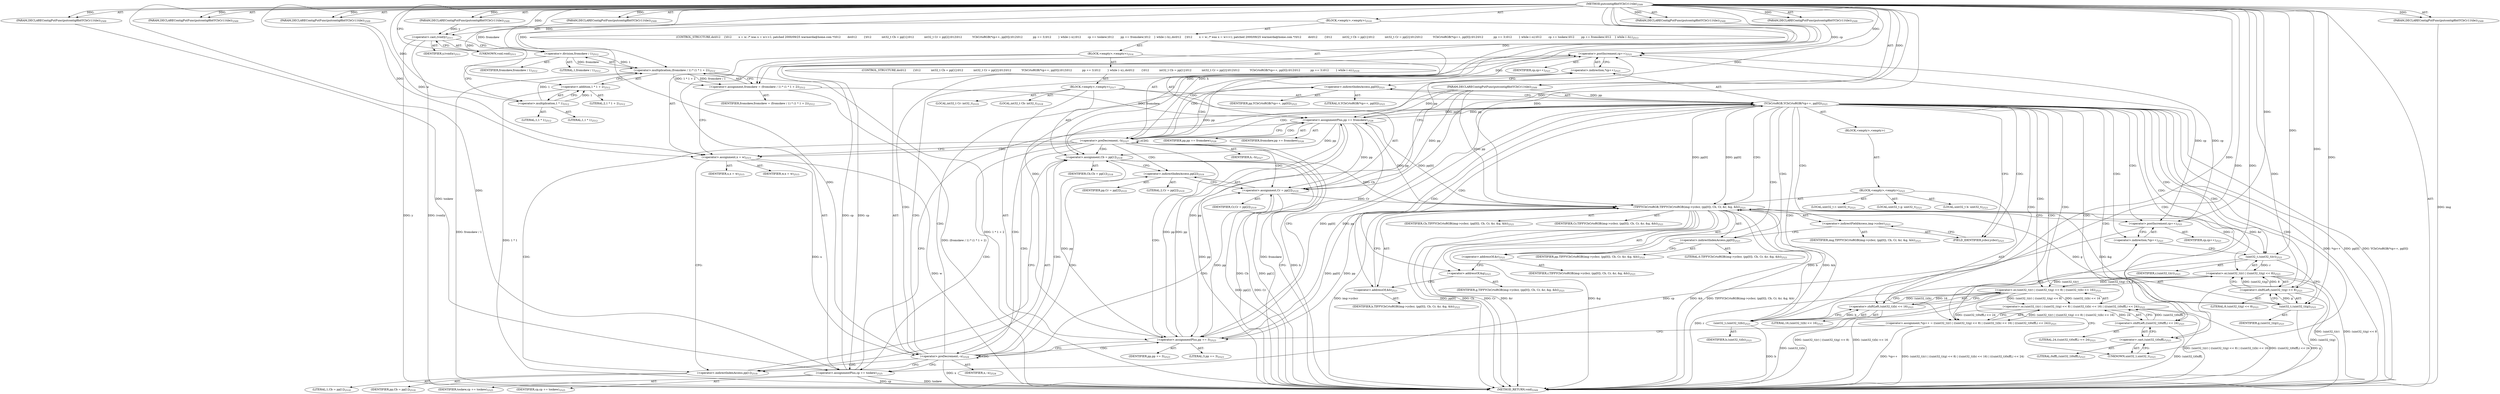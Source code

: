digraph "putcontig8bitYCbCr11tile" {  
"59763" [label = <(METHOD,putcontig8bitYCbCr11tile)<SUB>2509</SUB>> ]
"59764" [label = <(PARAM,DECLAREContigPutFunc(putcontig8bitYCbCr11tile))<SUB>2509</SUB>> ]
"59765" [label = <(PARAM,DECLAREContigPutFunc(putcontig8bitYCbCr11tile))<SUB>2509</SUB>> ]
"59766" [label = <(PARAM,DECLAREContigPutFunc(putcontig8bitYCbCr11tile))<SUB>2509</SUB>> ]
"59767" [label = <(PARAM,DECLAREContigPutFunc(putcontig8bitYCbCr11tile))<SUB>2509</SUB>> ]
"59768" [label = <(PARAM,DECLAREContigPutFunc(putcontig8bitYCbCr11tile))<SUB>2509</SUB>> ]
"59769" [label = <(PARAM,DECLAREContigPutFunc(putcontig8bitYCbCr11tile))<SUB>2509</SUB>> ]
"59770" [label = <(PARAM,DECLAREContigPutFunc(putcontig8bitYCbCr11tile))<SUB>2509</SUB>> ]
"59771" [label = <(PARAM,DECLAREContigPutFunc(putcontig8bitYCbCr11tile))<SUB>2509</SUB>> ]
"59772" [label = <(PARAM,DECLAREContigPutFunc(putcontig8bitYCbCr11tile))<SUB>2509</SUB>> ]
"59773" [label = <(BLOCK,&lt;empty&gt;,&lt;empty&gt;)<SUB>2510</SUB>> ]
"59774" [label = <(&lt;operator&gt;.cast,(void)y)<SUB>2511</SUB>> ]
"59775" [label = <(UNKNOWN,void,void)<SUB>2511</SUB>> ]
"59776" [label = <(IDENTIFIER,y,(void)y)<SUB>2511</SUB>> ]
"59777" [label = <(&lt;operator&gt;.assignment,fromskew = (fromskew / 1) * (1 * 1 + 2))<SUB>2512</SUB>> ]
"59778" [label = <(IDENTIFIER,fromskew,fromskew = (fromskew / 1) * (1 * 1 + 2))<SUB>2512</SUB>> ]
"59779" [label = <(&lt;operator&gt;.multiplication,(fromskew / 1) * (1 * 1 + 2))<SUB>2512</SUB>> ]
"59780" [label = <(&lt;operator&gt;.division,fromskew / 1)<SUB>2512</SUB>> ]
"59781" [label = <(IDENTIFIER,fromskew,fromskew / 1)<SUB>2512</SUB>> ]
"59782" [label = <(LITERAL,1,fromskew / 1)<SUB>2512</SUB>> ]
"59783" [label = <(&lt;operator&gt;.addition,1 * 1 + 2)<SUB>2512</SUB>> ]
"59784" [label = <(&lt;operator&gt;.multiplication,1 * 1)<SUB>2512</SUB>> ]
"59785" [label = <(LITERAL,1,1 * 1)<SUB>2512</SUB>> ]
"59786" [label = <(LITERAL,1,1 * 1)<SUB>2512</SUB>> ]
"59787" [label = <(LITERAL,2,1 * 1 + 2)<SUB>2512</SUB>> ]
"59788" [label = <(CONTROL_STRUCTURE,do\012    {\012        x = w; /* was x = w&gt;&gt;1; patched 2000/09/25 warmerda@home.com */\012        do\012        {\012            int32_t Cb = pp[1];\012            int32_t Cr = pp[2];\012\012            YCbCrtoRGB(*cp++, pp[0]);\012\012            pp += 3;\012        } while (--x);\012        cp += toskew;\012        pp += fromskew;\012    } while (--h);,do\012    {\012        x = w; /* was x = w&gt;&gt;1; patched 2000/09/25 warmerda@home.com */\012        do\012        {\012            int32_t Cb = pp[1];\012            int32_t Cr = pp[2];\012\012            YCbCrtoRGB(*cp++, pp[0]);\012\012            pp += 3;\012        } while (--x);\012        cp += toskew;\012        pp += fromskew;\012    } while (--h);)<SUB>2513</SUB>> ]
"59789" [label = <(BLOCK,&lt;empty&gt;,&lt;empty&gt;)<SUB>2514</SUB>> ]
"59790" [label = <(&lt;operator&gt;.assignment,x = w)<SUB>2515</SUB>> ]
"59791" [label = <(IDENTIFIER,x,x = w)<SUB>2515</SUB>> ]
"59792" [label = <(IDENTIFIER,w,x = w)<SUB>2515</SUB>> ]
"59793" [label = <(CONTROL_STRUCTURE,do\012        {\012            int32_t Cb = pp[1];\012            int32_t Cr = pp[2];\012\012            YCbCrtoRGB(*cp++, pp[0]);\012\012            pp += 3;\012        } while (--x);,do\012        {\012            int32_t Cb = pp[1];\012            int32_t Cr = pp[2];\012\012            YCbCrtoRGB(*cp++, pp[0]);\012\012            pp += 3;\012        } while (--x);)<SUB>2516</SUB>> ]
"59794" [label = <(BLOCK,&lt;empty&gt;,&lt;empty&gt;)<SUB>2517</SUB>> ]
"59795" [label = <(LOCAL,int32_t Cb: int32_t)<SUB>2518</SUB>> ]
"59796" [label = <(&lt;operator&gt;.assignment,Cb = pp[1])<SUB>2518</SUB>> ]
"59797" [label = <(IDENTIFIER,Cb,Cb = pp[1])<SUB>2518</SUB>> ]
"59798" [label = <(&lt;operator&gt;.indirectIndexAccess,pp[1])<SUB>2518</SUB>> ]
"59799" [label = <(IDENTIFIER,pp,Cb = pp[1])<SUB>2518</SUB>> ]
"59800" [label = <(LITERAL,1,Cb = pp[1])<SUB>2518</SUB>> ]
"59801" [label = <(LOCAL,int32_t Cr: int32_t)<SUB>2519</SUB>> ]
"59802" [label = <(&lt;operator&gt;.assignment,Cr = pp[2])<SUB>2519</SUB>> ]
"59803" [label = <(IDENTIFIER,Cr,Cr = pp[2])<SUB>2519</SUB>> ]
"59804" [label = <(&lt;operator&gt;.indirectIndexAccess,pp[2])<SUB>2519</SUB>> ]
"59805" [label = <(IDENTIFIER,pp,Cr = pp[2])<SUB>2519</SUB>> ]
"59806" [label = <(LITERAL,2,Cr = pp[2])<SUB>2519</SUB>> ]
"59807" [label = <(YCbCrtoRGB,YCbCrtoRGB(*cp++, pp[0]))<SUB>2521</SUB>> ]
"59808" [label = <(&lt;operator&gt;.indirection,*cp++)<SUB>2521</SUB>> ]
"59809" [label = <(&lt;operator&gt;.postIncrement,cp++)<SUB>2521</SUB>> ]
"59810" [label = <(IDENTIFIER,cp,cp++)<SUB>2521</SUB>> ]
"59811" [label = <(&lt;operator&gt;.indirectIndexAccess,pp[0])<SUB>2521</SUB>> ]
"59812" [label = <(IDENTIFIER,pp,YCbCrtoRGB(*cp++, pp[0]))<SUB>2521</SUB>> ]
"59813" [label = <(LITERAL,0,YCbCrtoRGB(*cp++, pp[0]))<SUB>2521</SUB>> ]
"59814" [label = <(BLOCK,&lt;empty&gt;,&lt;empty&gt;)> ]
"59815" [label = <(BLOCK,&lt;empty&gt;,&lt;empty&gt;)<SUB>2521</SUB>> ]
"59816" [label = <(LOCAL,uint32_t r: uint32_t)<SUB>2521</SUB>> ]
"59817" [label = <(LOCAL,uint32_t g: uint32_t)<SUB>2521</SUB>> ]
"59818" [label = <(LOCAL,uint32_t b: uint32_t)<SUB>2521</SUB>> ]
"59819" [label = <(TIFFYCbCrtoRGB,TIFFYCbCrtoRGB(img-&gt;ycbcr, (pp[0]), Cb, Cr, &amp;r, &amp;g, &amp;b))<SUB>2521</SUB>> ]
"59820" [label = <(&lt;operator&gt;.indirectFieldAccess,img-&gt;ycbcr)<SUB>2521</SUB>> ]
"59821" [label = <(IDENTIFIER,img,TIFFYCbCrtoRGB(img-&gt;ycbcr, (pp[0]), Cb, Cr, &amp;r, &amp;g, &amp;b))<SUB>2521</SUB>> ]
"59822" [label = <(FIELD_IDENTIFIER,ycbcr,ycbcr)<SUB>2521</SUB>> ]
"59823" [label = <(&lt;operator&gt;.indirectIndexAccess,pp[0])<SUB>2521</SUB>> ]
"59824" [label = <(IDENTIFIER,pp,TIFFYCbCrtoRGB(img-&gt;ycbcr, (pp[0]), Cb, Cr, &amp;r, &amp;g, &amp;b))<SUB>2521</SUB>> ]
"59825" [label = <(LITERAL,0,TIFFYCbCrtoRGB(img-&gt;ycbcr, (pp[0]), Cb, Cr, &amp;r, &amp;g, &amp;b))<SUB>2521</SUB>> ]
"59826" [label = <(IDENTIFIER,Cb,TIFFYCbCrtoRGB(img-&gt;ycbcr, (pp[0]), Cb, Cr, &amp;r, &amp;g, &amp;b))<SUB>2521</SUB>> ]
"59827" [label = <(IDENTIFIER,Cr,TIFFYCbCrtoRGB(img-&gt;ycbcr, (pp[0]), Cb, Cr, &amp;r, &amp;g, &amp;b))<SUB>2521</SUB>> ]
"59828" [label = <(&lt;operator&gt;.addressOf,&amp;r)<SUB>2521</SUB>> ]
"59829" [label = <(IDENTIFIER,r,TIFFYCbCrtoRGB(img-&gt;ycbcr, (pp[0]), Cb, Cr, &amp;r, &amp;g, &amp;b))<SUB>2521</SUB>> ]
"59830" [label = <(&lt;operator&gt;.addressOf,&amp;g)<SUB>2521</SUB>> ]
"59831" [label = <(IDENTIFIER,g,TIFFYCbCrtoRGB(img-&gt;ycbcr, (pp[0]), Cb, Cr, &amp;r, &amp;g, &amp;b))<SUB>2521</SUB>> ]
"59832" [label = <(&lt;operator&gt;.addressOf,&amp;b)<SUB>2521</SUB>> ]
"59833" [label = <(IDENTIFIER,b,TIFFYCbCrtoRGB(img-&gt;ycbcr, (pp[0]), Cb, Cr, &amp;r, &amp;g, &amp;b))<SUB>2521</SUB>> ]
"59834" [label = <(&lt;operator&gt;.assignment,*cp++ = ((uint32_t)(r) | ((uint32_t)(g) &lt;&lt; 8) | ((uint32_t)(b) &lt;&lt; 16) | (((uint32_t)0xffL) &lt;&lt; 24)))<SUB>2521</SUB>> ]
"59835" [label = <(&lt;operator&gt;.indirection,*cp++)<SUB>2521</SUB>> ]
"59836" [label = <(&lt;operator&gt;.postIncrement,cp++)<SUB>2521</SUB>> ]
"59837" [label = <(IDENTIFIER,cp,cp++)<SUB>2521</SUB>> ]
"59838" [label = <(&lt;operator&gt;.or,(uint32_t)(r) | ((uint32_t)(g) &lt;&lt; 8) | ((uint32_t)(b) &lt;&lt; 16) | (((uint32_t)0xffL) &lt;&lt; 24))<SUB>2521</SUB>> ]
"59839" [label = <(&lt;operator&gt;.or,(uint32_t)(r) | ((uint32_t)(g) &lt;&lt; 8) | ((uint32_t)(b) &lt;&lt; 16))<SUB>2521</SUB>> ]
"59840" [label = <(&lt;operator&gt;.or,(uint32_t)(r) | ((uint32_t)(g) &lt;&lt; 8))<SUB>2521</SUB>> ]
"59841" [label = <(uint32_t,(uint32_t)(r))<SUB>2521</SUB>> ]
"59842" [label = <(IDENTIFIER,r,(uint32_t)(r))<SUB>2521</SUB>> ]
"59843" [label = <(&lt;operator&gt;.shiftLeft,(uint32_t)(g) &lt;&lt; 8)<SUB>2521</SUB>> ]
"59844" [label = <(uint32_t,(uint32_t)(g))<SUB>2521</SUB>> ]
"59845" [label = <(IDENTIFIER,g,(uint32_t)(g))<SUB>2521</SUB>> ]
"59846" [label = <(LITERAL,8,(uint32_t)(g) &lt;&lt; 8)<SUB>2521</SUB>> ]
"59847" [label = <(&lt;operator&gt;.shiftLeft,(uint32_t)(b) &lt;&lt; 16)<SUB>2521</SUB>> ]
"59848" [label = <(uint32_t,(uint32_t)(b))<SUB>2521</SUB>> ]
"59849" [label = <(IDENTIFIER,b,(uint32_t)(b))<SUB>2521</SUB>> ]
"59850" [label = <(LITERAL,16,(uint32_t)(b) &lt;&lt; 16)<SUB>2521</SUB>> ]
"59851" [label = <(&lt;operator&gt;.shiftLeft,((uint32_t)0xffL) &lt;&lt; 24)<SUB>2521</SUB>> ]
"59852" [label = <(&lt;operator&gt;.cast,(uint32_t)0xffL)<SUB>2521</SUB>> ]
"59853" [label = <(UNKNOWN,uint32_t,uint32_t)<SUB>2521</SUB>> ]
"59854" [label = <(LITERAL,0xffL,(uint32_t)0xffL)<SUB>2521</SUB>> ]
"59855" [label = <(LITERAL,24,((uint32_t)0xffL) &lt;&lt; 24)<SUB>2521</SUB>> ]
"59856" [label = <(&lt;operator&gt;.assignmentPlus,pp += 3)<SUB>2523</SUB>> ]
"59857" [label = <(IDENTIFIER,pp,pp += 3)<SUB>2523</SUB>> ]
"59858" [label = <(LITERAL,3,pp += 3)<SUB>2523</SUB>> ]
"59859" [label = <(&lt;operator&gt;.preDecrement,--x)<SUB>2524</SUB>> ]
"59860" [label = <(IDENTIFIER,x,--x)<SUB>2524</SUB>> ]
"59861" [label = <(&lt;operator&gt;.assignmentPlus,cp += toskew)<SUB>2525</SUB>> ]
"59862" [label = <(IDENTIFIER,cp,cp += toskew)<SUB>2525</SUB>> ]
"59863" [label = <(IDENTIFIER,toskew,cp += toskew)<SUB>2525</SUB>> ]
"59864" [label = <(&lt;operator&gt;.assignmentPlus,pp += fromskew)<SUB>2526</SUB>> ]
"59865" [label = <(IDENTIFIER,pp,pp += fromskew)<SUB>2526</SUB>> ]
"59866" [label = <(IDENTIFIER,fromskew,pp += fromskew)<SUB>2526</SUB>> ]
"59867" [label = <(&lt;operator&gt;.preDecrement,--h)<SUB>2527</SUB>> ]
"59868" [label = <(IDENTIFIER,h,--h)<SUB>2527</SUB>> ]
"59869" [label = <(METHOD_RETURN,void)<SUB>2509</SUB>> ]
  "59763" -> "59764"  [ label = "AST: "] 
  "59763" -> "59765"  [ label = "AST: "] 
  "59763" -> "59766"  [ label = "AST: "] 
  "59763" -> "59767"  [ label = "AST: "] 
  "59763" -> "59768"  [ label = "AST: "] 
  "59763" -> "59769"  [ label = "AST: "] 
  "59763" -> "59770"  [ label = "AST: "] 
  "59763" -> "59771"  [ label = "AST: "] 
  "59763" -> "59772"  [ label = "AST: "] 
  "59763" -> "59773"  [ label = "AST: "] 
  "59763" -> "59869"  [ label = "AST: "] 
  "59773" -> "59774"  [ label = "AST: "] 
  "59773" -> "59777"  [ label = "AST: "] 
  "59773" -> "59788"  [ label = "AST: "] 
  "59774" -> "59775"  [ label = "AST: "] 
  "59774" -> "59776"  [ label = "AST: "] 
  "59777" -> "59778"  [ label = "AST: "] 
  "59777" -> "59779"  [ label = "AST: "] 
  "59779" -> "59780"  [ label = "AST: "] 
  "59779" -> "59783"  [ label = "AST: "] 
  "59780" -> "59781"  [ label = "AST: "] 
  "59780" -> "59782"  [ label = "AST: "] 
  "59783" -> "59784"  [ label = "AST: "] 
  "59783" -> "59787"  [ label = "AST: "] 
  "59784" -> "59785"  [ label = "AST: "] 
  "59784" -> "59786"  [ label = "AST: "] 
  "59788" -> "59789"  [ label = "AST: "] 
  "59788" -> "59867"  [ label = "AST: "] 
  "59789" -> "59790"  [ label = "AST: "] 
  "59789" -> "59793"  [ label = "AST: "] 
  "59789" -> "59861"  [ label = "AST: "] 
  "59789" -> "59864"  [ label = "AST: "] 
  "59790" -> "59791"  [ label = "AST: "] 
  "59790" -> "59792"  [ label = "AST: "] 
  "59793" -> "59794"  [ label = "AST: "] 
  "59793" -> "59859"  [ label = "AST: "] 
  "59794" -> "59795"  [ label = "AST: "] 
  "59794" -> "59796"  [ label = "AST: "] 
  "59794" -> "59801"  [ label = "AST: "] 
  "59794" -> "59802"  [ label = "AST: "] 
  "59794" -> "59807"  [ label = "AST: "] 
  "59794" -> "59856"  [ label = "AST: "] 
  "59796" -> "59797"  [ label = "AST: "] 
  "59796" -> "59798"  [ label = "AST: "] 
  "59798" -> "59799"  [ label = "AST: "] 
  "59798" -> "59800"  [ label = "AST: "] 
  "59802" -> "59803"  [ label = "AST: "] 
  "59802" -> "59804"  [ label = "AST: "] 
  "59804" -> "59805"  [ label = "AST: "] 
  "59804" -> "59806"  [ label = "AST: "] 
  "59807" -> "59808"  [ label = "AST: "] 
  "59807" -> "59811"  [ label = "AST: "] 
  "59807" -> "59814"  [ label = "AST: "] 
  "59808" -> "59809"  [ label = "AST: "] 
  "59809" -> "59810"  [ label = "AST: "] 
  "59811" -> "59812"  [ label = "AST: "] 
  "59811" -> "59813"  [ label = "AST: "] 
  "59814" -> "59815"  [ label = "AST: "] 
  "59815" -> "59816"  [ label = "AST: "] 
  "59815" -> "59817"  [ label = "AST: "] 
  "59815" -> "59818"  [ label = "AST: "] 
  "59815" -> "59819"  [ label = "AST: "] 
  "59815" -> "59834"  [ label = "AST: "] 
  "59819" -> "59820"  [ label = "AST: "] 
  "59819" -> "59823"  [ label = "AST: "] 
  "59819" -> "59826"  [ label = "AST: "] 
  "59819" -> "59827"  [ label = "AST: "] 
  "59819" -> "59828"  [ label = "AST: "] 
  "59819" -> "59830"  [ label = "AST: "] 
  "59819" -> "59832"  [ label = "AST: "] 
  "59820" -> "59821"  [ label = "AST: "] 
  "59820" -> "59822"  [ label = "AST: "] 
  "59823" -> "59824"  [ label = "AST: "] 
  "59823" -> "59825"  [ label = "AST: "] 
  "59828" -> "59829"  [ label = "AST: "] 
  "59830" -> "59831"  [ label = "AST: "] 
  "59832" -> "59833"  [ label = "AST: "] 
  "59834" -> "59835"  [ label = "AST: "] 
  "59834" -> "59838"  [ label = "AST: "] 
  "59835" -> "59836"  [ label = "AST: "] 
  "59836" -> "59837"  [ label = "AST: "] 
  "59838" -> "59839"  [ label = "AST: "] 
  "59838" -> "59851"  [ label = "AST: "] 
  "59839" -> "59840"  [ label = "AST: "] 
  "59839" -> "59847"  [ label = "AST: "] 
  "59840" -> "59841"  [ label = "AST: "] 
  "59840" -> "59843"  [ label = "AST: "] 
  "59841" -> "59842"  [ label = "AST: "] 
  "59843" -> "59844"  [ label = "AST: "] 
  "59843" -> "59846"  [ label = "AST: "] 
  "59844" -> "59845"  [ label = "AST: "] 
  "59847" -> "59848"  [ label = "AST: "] 
  "59847" -> "59850"  [ label = "AST: "] 
  "59848" -> "59849"  [ label = "AST: "] 
  "59851" -> "59852"  [ label = "AST: "] 
  "59851" -> "59855"  [ label = "AST: "] 
  "59852" -> "59853"  [ label = "AST: "] 
  "59852" -> "59854"  [ label = "AST: "] 
  "59856" -> "59857"  [ label = "AST: "] 
  "59856" -> "59858"  [ label = "AST: "] 
  "59859" -> "59860"  [ label = "AST: "] 
  "59861" -> "59862"  [ label = "AST: "] 
  "59861" -> "59863"  [ label = "AST: "] 
  "59864" -> "59865"  [ label = "AST: "] 
  "59864" -> "59866"  [ label = "AST: "] 
  "59867" -> "59868"  [ label = "AST: "] 
  "59774" -> "59780"  [ label = "CFG: "] 
  "59777" -> "59790"  [ label = "CFG: "] 
  "59775" -> "59774"  [ label = "CFG: "] 
  "59779" -> "59777"  [ label = "CFG: "] 
  "59867" -> "59869"  [ label = "CFG: "] 
  "59867" -> "59790"  [ label = "CFG: "] 
  "59780" -> "59784"  [ label = "CFG: "] 
  "59783" -> "59779"  [ label = "CFG: "] 
  "59790" -> "59798"  [ label = "CFG: "] 
  "59861" -> "59864"  [ label = "CFG: "] 
  "59864" -> "59867"  [ label = "CFG: "] 
  "59784" -> "59783"  [ label = "CFG: "] 
  "59859" -> "59798"  [ label = "CFG: "] 
  "59859" -> "59861"  [ label = "CFG: "] 
  "59796" -> "59804"  [ label = "CFG: "] 
  "59802" -> "59809"  [ label = "CFG: "] 
  "59807" -> "59822"  [ label = "CFG: "] 
  "59807" -> "59856"  [ label = "CFG: "] 
  "59856" -> "59859"  [ label = "CFG: "] 
  "59798" -> "59796"  [ label = "CFG: "] 
  "59804" -> "59802"  [ label = "CFG: "] 
  "59808" -> "59811"  [ label = "CFG: "] 
  "59811" -> "59807"  [ label = "CFG: "] 
  "59809" -> "59808"  [ label = "CFG: "] 
  "59819" -> "59836"  [ label = "CFG: "] 
  "59834" -> "59856"  [ label = "CFG: "] 
  "59820" -> "59823"  [ label = "CFG: "] 
  "59823" -> "59828"  [ label = "CFG: "] 
  "59828" -> "59830"  [ label = "CFG: "] 
  "59830" -> "59832"  [ label = "CFG: "] 
  "59832" -> "59819"  [ label = "CFG: "] 
  "59835" -> "59841"  [ label = "CFG: "] 
  "59838" -> "59834"  [ label = "CFG: "] 
  "59822" -> "59820"  [ label = "CFG: "] 
  "59836" -> "59835"  [ label = "CFG: "] 
  "59839" -> "59853"  [ label = "CFG: "] 
  "59851" -> "59838"  [ label = "CFG: "] 
  "59840" -> "59848"  [ label = "CFG: "] 
  "59847" -> "59839"  [ label = "CFG: "] 
  "59852" -> "59851"  [ label = "CFG: "] 
  "59841" -> "59844"  [ label = "CFG: "] 
  "59843" -> "59840"  [ label = "CFG: "] 
  "59848" -> "59847"  [ label = "CFG: "] 
  "59853" -> "59852"  [ label = "CFG: "] 
  "59844" -> "59843"  [ label = "CFG: "] 
  "59763" -> "59775"  [ label = "CFG: "] 
  "59764" -> "59869"  [ label = "DDG: img"] 
  "59774" -> "59869"  [ label = "DDG: y"] 
  "59774" -> "59869"  [ label = "DDG: (void)y"] 
  "59779" -> "59869"  [ label = "DDG: fromskew / 1"] 
  "59783" -> "59869"  [ label = "DDG: 1 * 1"] 
  "59779" -> "59869"  [ label = "DDG: 1 * 1 + 2"] 
  "59777" -> "59869"  [ label = "DDG: (fromskew / 1) * (1 * 1 + 2)"] 
  "59790" -> "59869"  [ label = "DDG: w"] 
  "59796" -> "59869"  [ label = "DDG: Cb"] 
  "59796" -> "59869"  [ label = "DDG: pp[1]"] 
  "59802" -> "59869"  [ label = "DDG: Cr"] 
  "59802" -> "59869"  [ label = "DDG: pp[2]"] 
  "59807" -> "59869"  [ label = "DDG: *cp++"] 
  "59807" -> "59869"  [ label = "DDG: pp[0]"] 
  "59807" -> "59869"  [ label = "DDG: YCbCrtoRGB(*cp++, pp[0])"] 
  "59819" -> "59869"  [ label = "DDG: img-&gt;ycbcr"] 
  "59819" -> "59869"  [ label = "DDG: pp[0]"] 
  "59819" -> "59869"  [ label = "DDG: Cb"] 
  "59819" -> "59869"  [ label = "DDG: Cr"] 
  "59819" -> "59869"  [ label = "DDG: &amp;r"] 
  "59819" -> "59869"  [ label = "DDG: &amp;g"] 
  "59819" -> "59869"  [ label = "DDG: &amp;b"] 
  "59819" -> "59869"  [ label = "DDG: TIFFYCbCrtoRGB(img-&gt;ycbcr, (pp[0]), Cb, Cr, &amp;r, &amp;g, &amp;b)"] 
  "59834" -> "59869"  [ label = "DDG: *cp++"] 
  "59841" -> "59869"  [ label = "DDG: r"] 
  "59840" -> "59869"  [ label = "DDG: (uint32_t)(r)"] 
  "59844" -> "59869"  [ label = "DDG: g"] 
  "59843" -> "59869"  [ label = "DDG: (uint32_t)(g)"] 
  "59840" -> "59869"  [ label = "DDG: (uint32_t)(g) &lt;&lt; 8"] 
  "59839" -> "59869"  [ label = "DDG: (uint32_t)(r) | ((uint32_t)(g) &lt;&lt; 8)"] 
  "59848" -> "59869"  [ label = "DDG: b"] 
  "59847" -> "59869"  [ label = "DDG: (uint32_t)(b)"] 
  "59839" -> "59869"  [ label = "DDG: (uint32_t)(b) &lt;&lt; 16"] 
  "59838" -> "59869"  [ label = "DDG: (uint32_t)(r) | ((uint32_t)(g) &lt;&lt; 8) | ((uint32_t)(b) &lt;&lt; 16)"] 
  "59851" -> "59869"  [ label = "DDG: (uint32_t)0xffL"] 
  "59838" -> "59869"  [ label = "DDG: ((uint32_t)0xffL) &lt;&lt; 24"] 
  "59834" -> "59869"  [ label = "DDG: (uint32_t)(r) | ((uint32_t)(g) &lt;&lt; 8) | ((uint32_t)(b) &lt;&lt; 16) | (((uint32_t)0xffL) &lt;&lt; 24)"] 
  "59859" -> "59869"  [ label = "DDG: x"] 
  "59861" -> "59869"  [ label = "DDG: cp"] 
  "59861" -> "59869"  [ label = "DDG: toskew"] 
  "59864" -> "59869"  [ label = "DDG: pp"] 
  "59864" -> "59869"  [ label = "DDG: fromskew"] 
  "59867" -> "59869"  [ label = "DDG: h"] 
  "59763" -> "59764"  [ label = "DDG: "] 
  "59763" -> "59765"  [ label = "DDG: "] 
  "59763" -> "59766"  [ label = "DDG: "] 
  "59763" -> "59767"  [ label = "DDG: "] 
  "59763" -> "59768"  [ label = "DDG: "] 
  "59763" -> "59769"  [ label = "DDG: "] 
  "59763" -> "59770"  [ label = "DDG: "] 
  "59763" -> "59771"  [ label = "DDG: "] 
  "59763" -> "59772"  [ label = "DDG: "] 
  "59767" -> "59774"  [ label = "DDG: y"] 
  "59763" -> "59774"  [ label = "DDG: "] 
  "59779" -> "59777"  [ label = "DDG: fromskew / 1"] 
  "59779" -> "59777"  [ label = "DDG: 1 * 1 + 2"] 
  "59763" -> "59777"  [ label = "DDG: "] 
  "59780" -> "59779"  [ label = "DDG: fromskew"] 
  "59780" -> "59779"  [ label = "DDG: 1"] 
  "59784" -> "59779"  [ label = "DDG: 1"] 
  "59763" -> "59779"  [ label = "DDG: "] 
  "59768" -> "59790"  [ label = "DDG: w"] 
  "59763" -> "59790"  [ label = "DDG: "] 
  "59771" -> "59861"  [ label = "DDG: toskew"] 
  "59763" -> "59861"  [ label = "DDG: "] 
  "59777" -> "59864"  [ label = "DDG: fromskew"] 
  "59763" -> "59864"  [ label = "DDG: "] 
  "59769" -> "59867"  [ label = "DDG: h"] 
  "59763" -> "59867"  [ label = "DDG: "] 
  "59770" -> "59780"  [ label = "DDG: fromskew"] 
  "59763" -> "59780"  [ label = "DDG: "] 
  "59784" -> "59783"  [ label = "DDG: 1"] 
  "59763" -> "59783"  [ label = "DDG: "] 
  "59809" -> "59861"  [ label = "DDG: cp"] 
  "59836" -> "59861"  [ label = "DDG: cp"] 
  "59807" -> "59864"  [ label = "DDG: pp[0]"] 
  "59819" -> "59864"  [ label = "DDG: pp[0]"] 
  "59856" -> "59864"  [ label = "DDG: pp"] 
  "59772" -> "59864"  [ label = "DDG: pp"] 
  "59763" -> "59784"  [ label = "DDG: "] 
  "59856" -> "59796"  [ label = "DDG: pp"] 
  "59864" -> "59796"  [ label = "DDG: pp"] 
  "59772" -> "59796"  [ label = "DDG: pp"] 
  "59856" -> "59802"  [ label = "DDG: pp"] 
  "59864" -> "59802"  [ label = "DDG: pp"] 
  "59772" -> "59802"  [ label = "DDG: pp"] 
  "59763" -> "59856"  [ label = "DDG: "] 
  "59790" -> "59859"  [ label = "DDG: x"] 
  "59763" -> "59859"  [ label = "DDG: "] 
  "59763" -> "59796"  [ label = "DDG: "] 
  "59763" -> "59802"  [ label = "DDG: "] 
  "59819" -> "59807"  [ label = "DDG: pp[0]"] 
  "59856" -> "59807"  [ label = "DDG: pp"] 
  "59864" -> "59807"  [ label = "DDG: pp"] 
  "59772" -> "59807"  [ label = "DDG: pp"] 
  "59807" -> "59856"  [ label = "DDG: pp[0]"] 
  "59819" -> "59856"  [ label = "DDG: pp[0]"] 
  "59864" -> "59856"  [ label = "DDG: pp"] 
  "59772" -> "59856"  [ label = "DDG: pp"] 
  "59836" -> "59809"  [ label = "DDG: cp"] 
  "59861" -> "59809"  [ label = "DDG: cp"] 
  "59765" -> "59809"  [ label = "DDG: cp"] 
  "59763" -> "59809"  [ label = "DDG: "] 
  "59838" -> "59834"  [ label = "DDG: (uint32_t)(r) | ((uint32_t)(g) &lt;&lt; 8) | ((uint32_t)(b) &lt;&lt; 16)"] 
  "59838" -> "59834"  [ label = "DDG: ((uint32_t)0xffL) &lt;&lt; 24"] 
  "59807" -> "59819"  [ label = "DDG: pp[0]"] 
  "59856" -> "59819"  [ label = "DDG: pp"] 
  "59864" -> "59819"  [ label = "DDG: pp"] 
  "59772" -> "59819"  [ label = "DDG: pp"] 
  "59796" -> "59819"  [ label = "DDG: Cb"] 
  "59763" -> "59819"  [ label = "DDG: "] 
  "59802" -> "59819"  [ label = "DDG: Cr"] 
  "59841" -> "59819"  [ label = "DDG: r"] 
  "59844" -> "59819"  [ label = "DDG: g"] 
  "59848" -> "59819"  [ label = "DDG: b"] 
  "59839" -> "59838"  [ label = "DDG: (uint32_t)(r) | ((uint32_t)(g) &lt;&lt; 8)"] 
  "59839" -> "59838"  [ label = "DDG: (uint32_t)(b) &lt;&lt; 16"] 
  "59851" -> "59838"  [ label = "DDG: (uint32_t)0xffL"] 
  "59851" -> "59838"  [ label = "DDG: 24"] 
  "59809" -> "59836"  [ label = "DDG: cp"] 
  "59763" -> "59836"  [ label = "DDG: "] 
  "59840" -> "59839"  [ label = "DDG: (uint32_t)(r)"] 
  "59840" -> "59839"  [ label = "DDG: (uint32_t)(g) &lt;&lt; 8"] 
  "59847" -> "59839"  [ label = "DDG: (uint32_t)(b)"] 
  "59847" -> "59839"  [ label = "DDG: 16"] 
  "59763" -> "59851"  [ label = "DDG: "] 
  "59841" -> "59840"  [ label = "DDG: r"] 
  "59843" -> "59840"  [ label = "DDG: (uint32_t)(g)"] 
  "59843" -> "59840"  [ label = "DDG: 8"] 
  "59848" -> "59847"  [ label = "DDG: b"] 
  "59763" -> "59847"  [ label = "DDG: "] 
  "59763" -> "59852"  [ label = "DDG: "] 
  "59819" -> "59841"  [ label = "DDG: &amp;r"] 
  "59763" -> "59841"  [ label = "DDG: "] 
  "59844" -> "59843"  [ label = "DDG: g"] 
  "59763" -> "59843"  [ label = "DDG: "] 
  "59819" -> "59848"  [ label = "DDG: &amp;b"] 
  "59763" -> "59848"  [ label = "DDG: "] 
  "59819" -> "59844"  [ label = "DDG: &amp;g"] 
  "59763" -> "59844"  [ label = "DDG: "] 
  "59867" -> "59790"  [ label = "CDG: "] 
  "59867" -> "59807"  [ label = "CDG: "] 
  "59867" -> "59861"  [ label = "CDG: "] 
  "59867" -> "59859"  [ label = "CDG: "] 
  "59867" -> "59811"  [ label = "CDG: "] 
  "59867" -> "59856"  [ label = "CDG: "] 
  "59867" -> "59809"  [ label = "CDG: "] 
  "59867" -> "59808"  [ label = "CDG: "] 
  "59867" -> "59802"  [ label = "CDG: "] 
  "59867" -> "59867"  [ label = "CDG: "] 
  "59867" -> "59796"  [ label = "CDG: "] 
  "59867" -> "59804"  [ label = "CDG: "] 
  "59867" -> "59864"  [ label = "CDG: "] 
  "59867" -> "59798"  [ label = "CDG: "] 
  "59859" -> "59807"  [ label = "CDG: "] 
  "59859" -> "59859"  [ label = "CDG: "] 
  "59859" -> "59811"  [ label = "CDG: "] 
  "59859" -> "59856"  [ label = "CDG: "] 
  "59859" -> "59809"  [ label = "CDG: "] 
  "59859" -> "59808"  [ label = "CDG: "] 
  "59859" -> "59802"  [ label = "CDG: "] 
  "59859" -> "59796"  [ label = "CDG: "] 
  "59859" -> "59804"  [ label = "CDG: "] 
  "59859" -> "59798"  [ label = "CDG: "] 
  "59807" -> "59844"  [ label = "CDG: "] 
  "59807" -> "59834"  [ label = "CDG: "] 
  "59807" -> "59832"  [ label = "CDG: "] 
  "59807" -> "59848"  [ label = "CDG: "] 
  "59807" -> "59822"  [ label = "CDG: "] 
  "59807" -> "59823"  [ label = "CDG: "] 
  "59807" -> "59852"  [ label = "CDG: "] 
  "59807" -> "59830"  [ label = "CDG: "] 
  "59807" -> "59838"  [ label = "CDG: "] 
  "59807" -> "59853"  [ label = "CDG: "] 
  "59807" -> "59835"  [ label = "CDG: "] 
  "59807" -> "59828"  [ label = "CDG: "] 
  "59807" -> "59820"  [ label = "CDG: "] 
  "59807" -> "59840"  [ label = "CDG: "] 
  "59807" -> "59843"  [ label = "CDG: "] 
  "59807" -> "59839"  [ label = "CDG: "] 
  "59807" -> "59851"  [ label = "CDG: "] 
  "59807" -> "59836"  [ label = "CDG: "] 
  "59807" -> "59847"  [ label = "CDG: "] 
  "59807" -> "59819"  [ label = "CDG: "] 
  "59807" -> "59841"  [ label = "CDG: "] 
}
